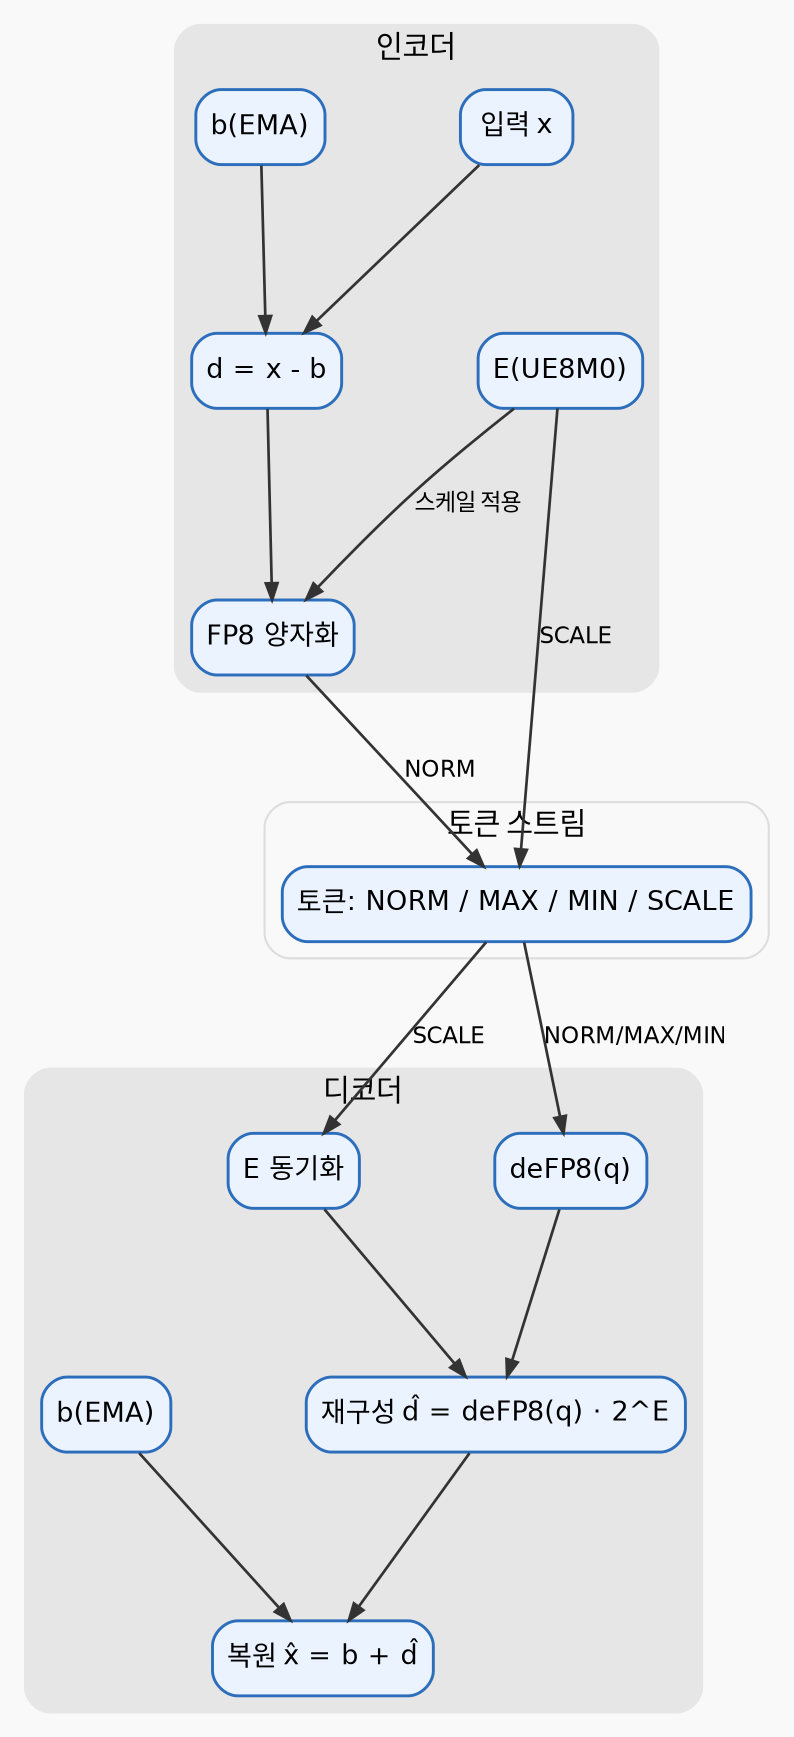 digraph UE8M0_SYNC_AUTO_VERTICAL {
  graph  [rankdir=TB, bgcolor="#F9F9F9", nodesep=0.9, ranksep=1.1, fontname="Helvetica", overlap=false];
  node   [shape=box, style="rounded,filled", fillcolor="#EAF3FF", color="#2C6EBB",
          penwidth=1.4, fontname="Helvetica", fontsize=13, margin="0.10,0.06"];
  edge   [color="#333333", arrowsize=0.8, penwidth=1.3, fontname="Helvetica", fontsize=11];

  subgraph cluster_enc {
    label="인코더"; style="filled,rounded"; color="#E6E6E6"; fontcolor="#444";
    e_in [label="입력 x"];
    e_b  [label="b(EMA)"];
    e_d  [label="d = x - b"];
    e_q  [label="FP8 양자화"];
    e_E  [label="E(UE8M0)"];
  }
  subgraph cluster_tok {
    label="토큰 스트림"; style="rounded"; color="#DDDDDD"; fontcolor="#444";
    tok [label="토큰: NORM / MAX / MIN / SCALE"];
  }
  subgraph cluster_dec {
    label="디코더"; style="filled,rounded"; color="#E6E6E6"; fontcolor="#444";
    d_E [label="E 동기화"]; d_q [label="deFP8(q)"];
    d_rec [label="재구성 d̂ = deFP8(q) · 2^E"]; d_b [label="b(EMA)"];
    d_out [label="복원 x̂ = b + d̂"];
  }

  e_in -> e_d; e_b -> e_d; e_d -> e_q; e_E -> e_q [label="스케일 적용"];
  e_q -> tok [label="NORM"]; e_E -> tok [label="SCALE"];
  tok -> d_q [label="NORM/MAX/MIN"]; tok -> d_E [label="SCALE"];
  d_q -> d_rec; d_E -> d_rec; d_b -> d_out; d_rec -> d_out;
}
